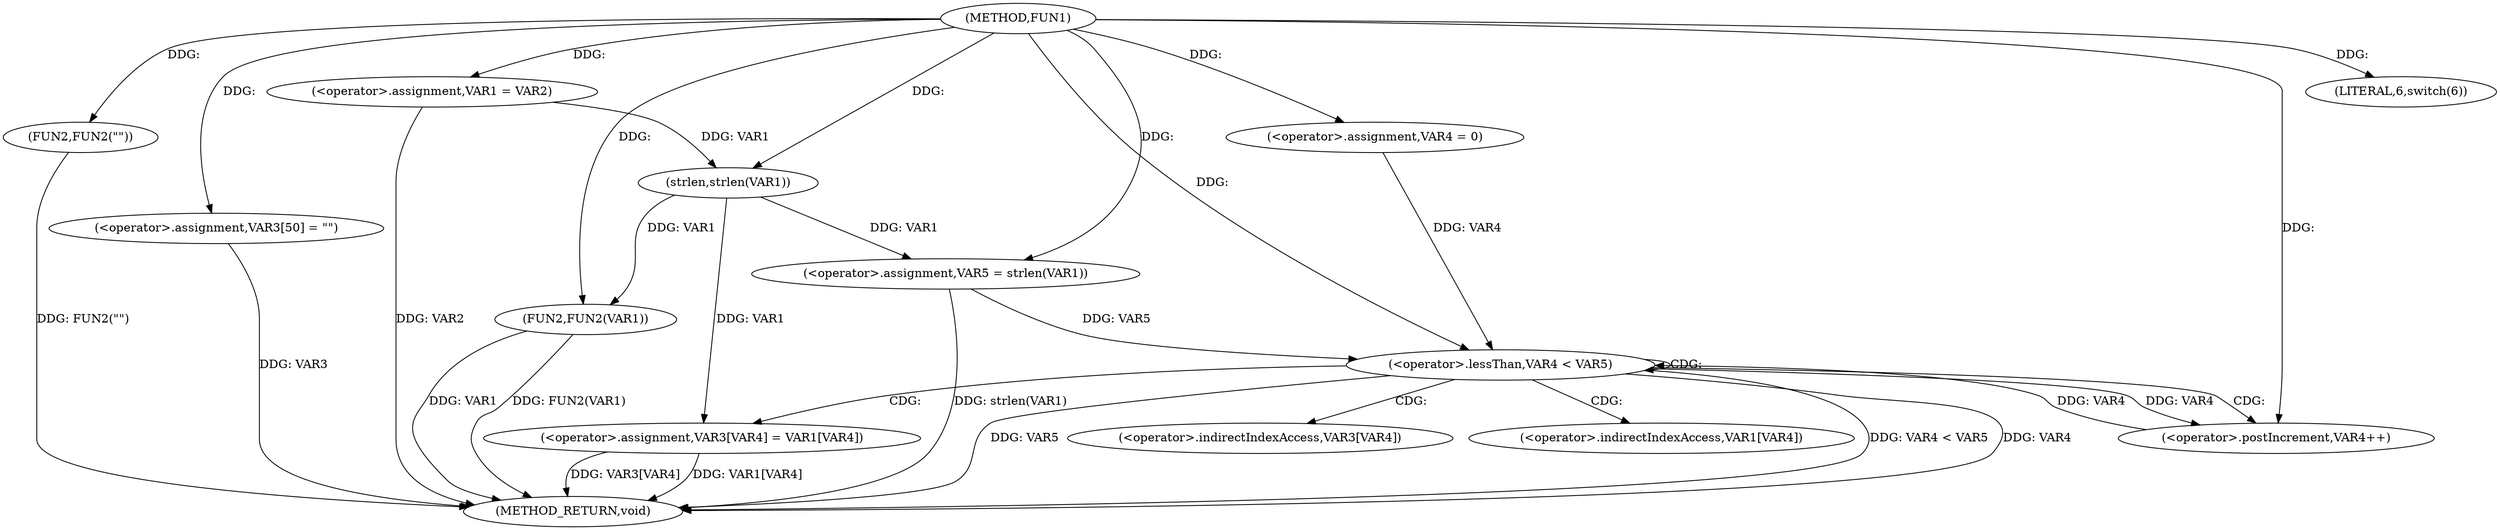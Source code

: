 digraph FUN1 {  
"1000100" [label = "(METHOD,FUN1)" ]
"1000146" [label = "(METHOD_RETURN,void)" ]
"1000104" [label = "(<operator>.assignment,VAR1 = VAR2)" ]
"1000108" [label = "(LITERAL,6,switch(6))" ]
"1000113" [label = "(FUN2,FUN2(\"\"))" ]
"1000118" [label = "(<operator>.assignment,VAR3[50] = \"\")" ]
"1000123" [label = "(<operator>.assignment,VAR5 = strlen(VAR1))" ]
"1000125" [label = "(strlen,strlen(VAR1))" ]
"1000128" [label = "(<operator>.assignment,VAR4 = 0)" ]
"1000131" [label = "(<operator>.lessThan,VAR4 < VAR5)" ]
"1000134" [label = "(<operator>.postIncrement,VAR4++)" ]
"1000137" [label = "(<operator>.assignment,VAR3[VAR4] = VAR1[VAR4])" ]
"1000144" [label = "(FUN2,FUN2(VAR1))" ]
"1000138" [label = "(<operator>.indirectIndexAccess,VAR3[VAR4])" ]
"1000141" [label = "(<operator>.indirectIndexAccess,VAR1[VAR4])" ]
  "1000123" -> "1000146"  [ label = "DDG: strlen(VAR1)"] 
  "1000131" -> "1000146"  [ label = "DDG: VAR5"] 
  "1000113" -> "1000146"  [ label = "DDG: FUN2(\"\")"] 
  "1000144" -> "1000146"  [ label = "DDG: VAR1"] 
  "1000118" -> "1000146"  [ label = "DDG: VAR3"] 
  "1000131" -> "1000146"  [ label = "DDG: VAR4 < VAR5"] 
  "1000131" -> "1000146"  [ label = "DDG: VAR4"] 
  "1000137" -> "1000146"  [ label = "DDG: VAR1[VAR4]"] 
  "1000144" -> "1000146"  [ label = "DDG: FUN2(VAR1)"] 
  "1000137" -> "1000146"  [ label = "DDG: VAR3[VAR4]"] 
  "1000104" -> "1000146"  [ label = "DDG: VAR2"] 
  "1000100" -> "1000104"  [ label = "DDG: "] 
  "1000100" -> "1000108"  [ label = "DDG: "] 
  "1000100" -> "1000113"  [ label = "DDG: "] 
  "1000100" -> "1000118"  [ label = "DDG: "] 
  "1000125" -> "1000123"  [ label = "DDG: VAR1"] 
  "1000100" -> "1000123"  [ label = "DDG: "] 
  "1000104" -> "1000125"  [ label = "DDG: VAR1"] 
  "1000100" -> "1000125"  [ label = "DDG: "] 
  "1000100" -> "1000128"  [ label = "DDG: "] 
  "1000128" -> "1000131"  [ label = "DDG: VAR4"] 
  "1000134" -> "1000131"  [ label = "DDG: VAR4"] 
  "1000100" -> "1000131"  [ label = "DDG: "] 
  "1000123" -> "1000131"  [ label = "DDG: VAR5"] 
  "1000131" -> "1000134"  [ label = "DDG: VAR4"] 
  "1000100" -> "1000134"  [ label = "DDG: "] 
  "1000125" -> "1000137"  [ label = "DDG: VAR1"] 
  "1000125" -> "1000144"  [ label = "DDG: VAR1"] 
  "1000100" -> "1000144"  [ label = "DDG: "] 
  "1000131" -> "1000137"  [ label = "CDG: "] 
  "1000131" -> "1000141"  [ label = "CDG: "] 
  "1000131" -> "1000131"  [ label = "CDG: "] 
  "1000131" -> "1000138"  [ label = "CDG: "] 
  "1000131" -> "1000134"  [ label = "CDG: "] 
}
